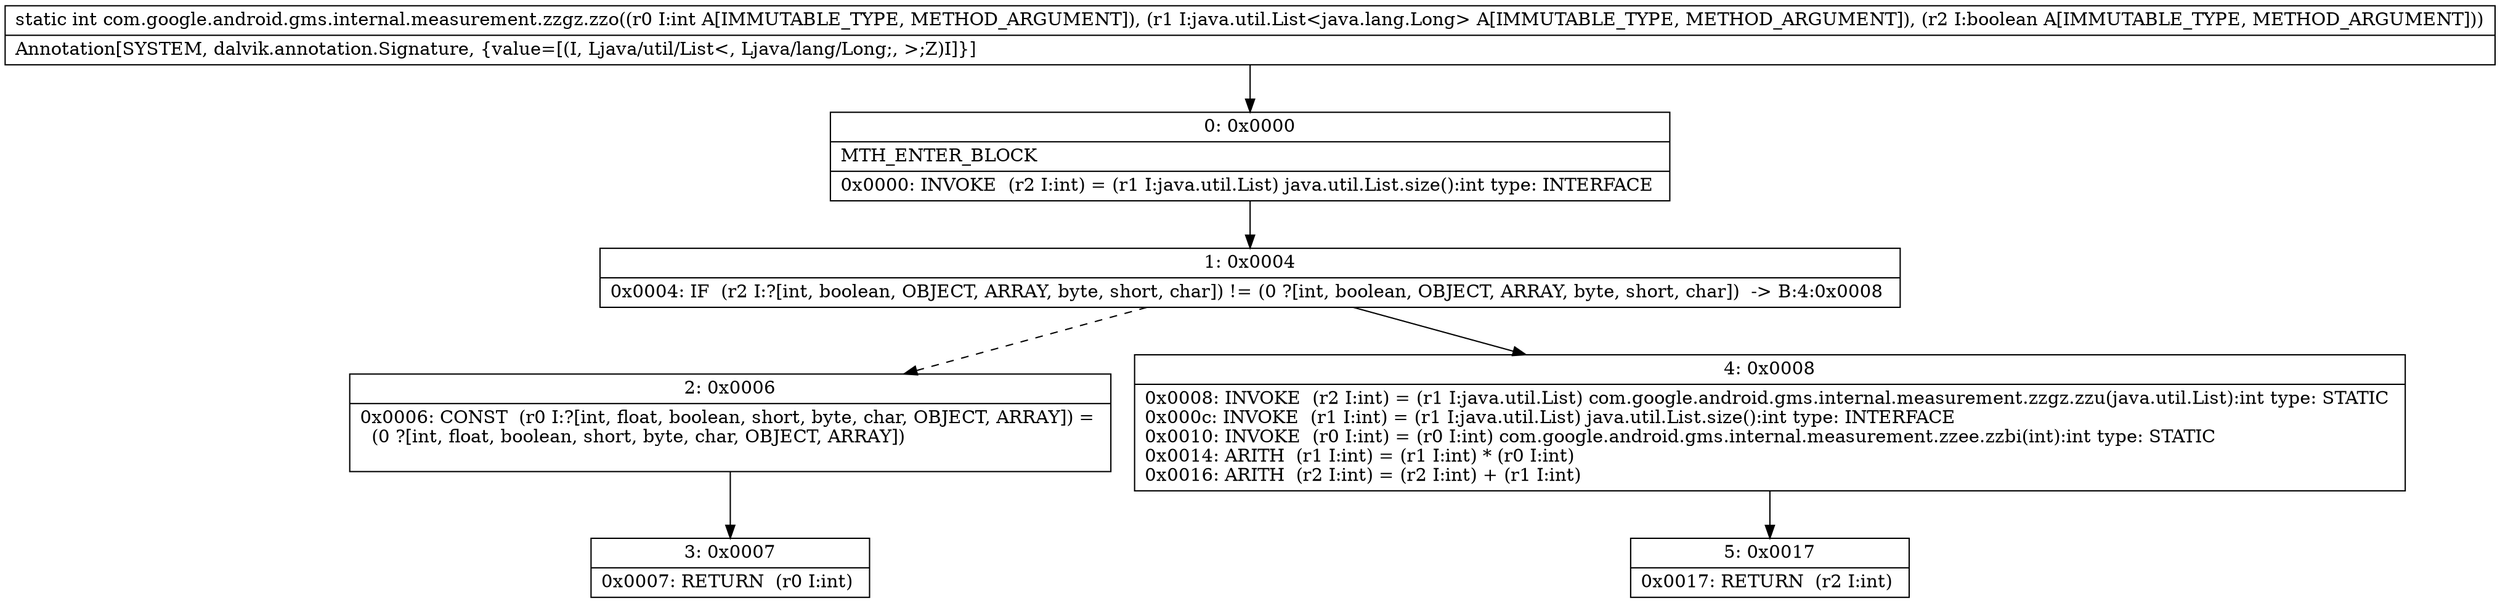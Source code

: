 digraph "CFG forcom.google.android.gms.internal.measurement.zzgz.zzo(ILjava\/util\/List;Z)I" {
Node_0 [shape=record,label="{0\:\ 0x0000|MTH_ENTER_BLOCK\l|0x0000: INVOKE  (r2 I:int) = (r1 I:java.util.List) java.util.List.size():int type: INTERFACE \l}"];
Node_1 [shape=record,label="{1\:\ 0x0004|0x0004: IF  (r2 I:?[int, boolean, OBJECT, ARRAY, byte, short, char]) != (0 ?[int, boolean, OBJECT, ARRAY, byte, short, char])  \-\> B:4:0x0008 \l}"];
Node_2 [shape=record,label="{2\:\ 0x0006|0x0006: CONST  (r0 I:?[int, float, boolean, short, byte, char, OBJECT, ARRAY]) = \l  (0 ?[int, float, boolean, short, byte, char, OBJECT, ARRAY])\l \l}"];
Node_3 [shape=record,label="{3\:\ 0x0007|0x0007: RETURN  (r0 I:int) \l}"];
Node_4 [shape=record,label="{4\:\ 0x0008|0x0008: INVOKE  (r2 I:int) = (r1 I:java.util.List) com.google.android.gms.internal.measurement.zzgz.zzu(java.util.List):int type: STATIC \l0x000c: INVOKE  (r1 I:int) = (r1 I:java.util.List) java.util.List.size():int type: INTERFACE \l0x0010: INVOKE  (r0 I:int) = (r0 I:int) com.google.android.gms.internal.measurement.zzee.zzbi(int):int type: STATIC \l0x0014: ARITH  (r1 I:int) = (r1 I:int) * (r0 I:int) \l0x0016: ARITH  (r2 I:int) = (r2 I:int) + (r1 I:int) \l}"];
Node_5 [shape=record,label="{5\:\ 0x0017|0x0017: RETURN  (r2 I:int) \l}"];
MethodNode[shape=record,label="{static int com.google.android.gms.internal.measurement.zzgz.zzo((r0 I:int A[IMMUTABLE_TYPE, METHOD_ARGUMENT]), (r1 I:java.util.List\<java.lang.Long\> A[IMMUTABLE_TYPE, METHOD_ARGUMENT]), (r2 I:boolean A[IMMUTABLE_TYPE, METHOD_ARGUMENT]))  | Annotation[SYSTEM, dalvik.annotation.Signature, \{value=[(I, Ljava\/util\/List\<, Ljava\/lang\/Long;, \>;Z)I]\}]\l}"];
MethodNode -> Node_0;
Node_0 -> Node_1;
Node_1 -> Node_2[style=dashed];
Node_1 -> Node_4;
Node_2 -> Node_3;
Node_4 -> Node_5;
}

